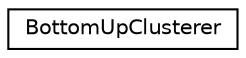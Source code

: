 digraph "Graphical Class Hierarchy"
{
  edge [fontname="Helvetica",fontsize="10",labelfontname="Helvetica",labelfontsize="10"];
  node [fontname="Helvetica",fontsize="10",shape=record];
  rankdir="LR";
  Node0 [label="BottomUpClusterer",height=0.2,width=0.4,color="black", fillcolor="white", style="filled",URL="$classkaldi_1_1BottomUpClusterer.html"];
}

